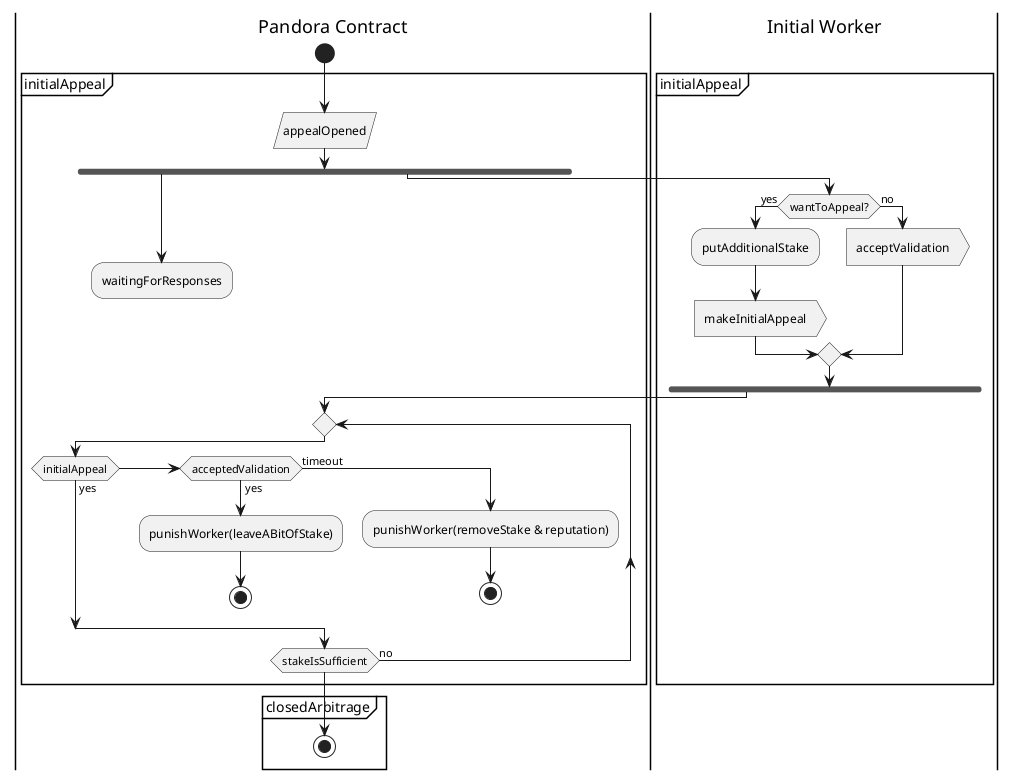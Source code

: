 @startuml
|Pandora Contract|
|Initial Worker|

|Pandora Contract|
start

partition initialAppeal {
  :appealOpened/
  fork
    :waitingForResponses;
    detach
  fork again
    |Initial Worker|
    if (wantToAppeal?) then (yes)
      :putAdditionalStake;
      :makeInitialAppeal>
    else (no)
      :acceptValidation>
    endif
  end fork

  |Pandora Contract|
  repeat
    if (initialAppeal) then (yes)
    elseif (acceptedValidation) then (yes)
      :punishWorker(leaveABitOfStake);
      stop
    else (timeout)
      :punishWorker(removeStake & reputation);
      stop
    endif
  repeat while (stakeIsSufficient) is (no)
}

partition closedArbitrage {
  stop
}
@enduml
